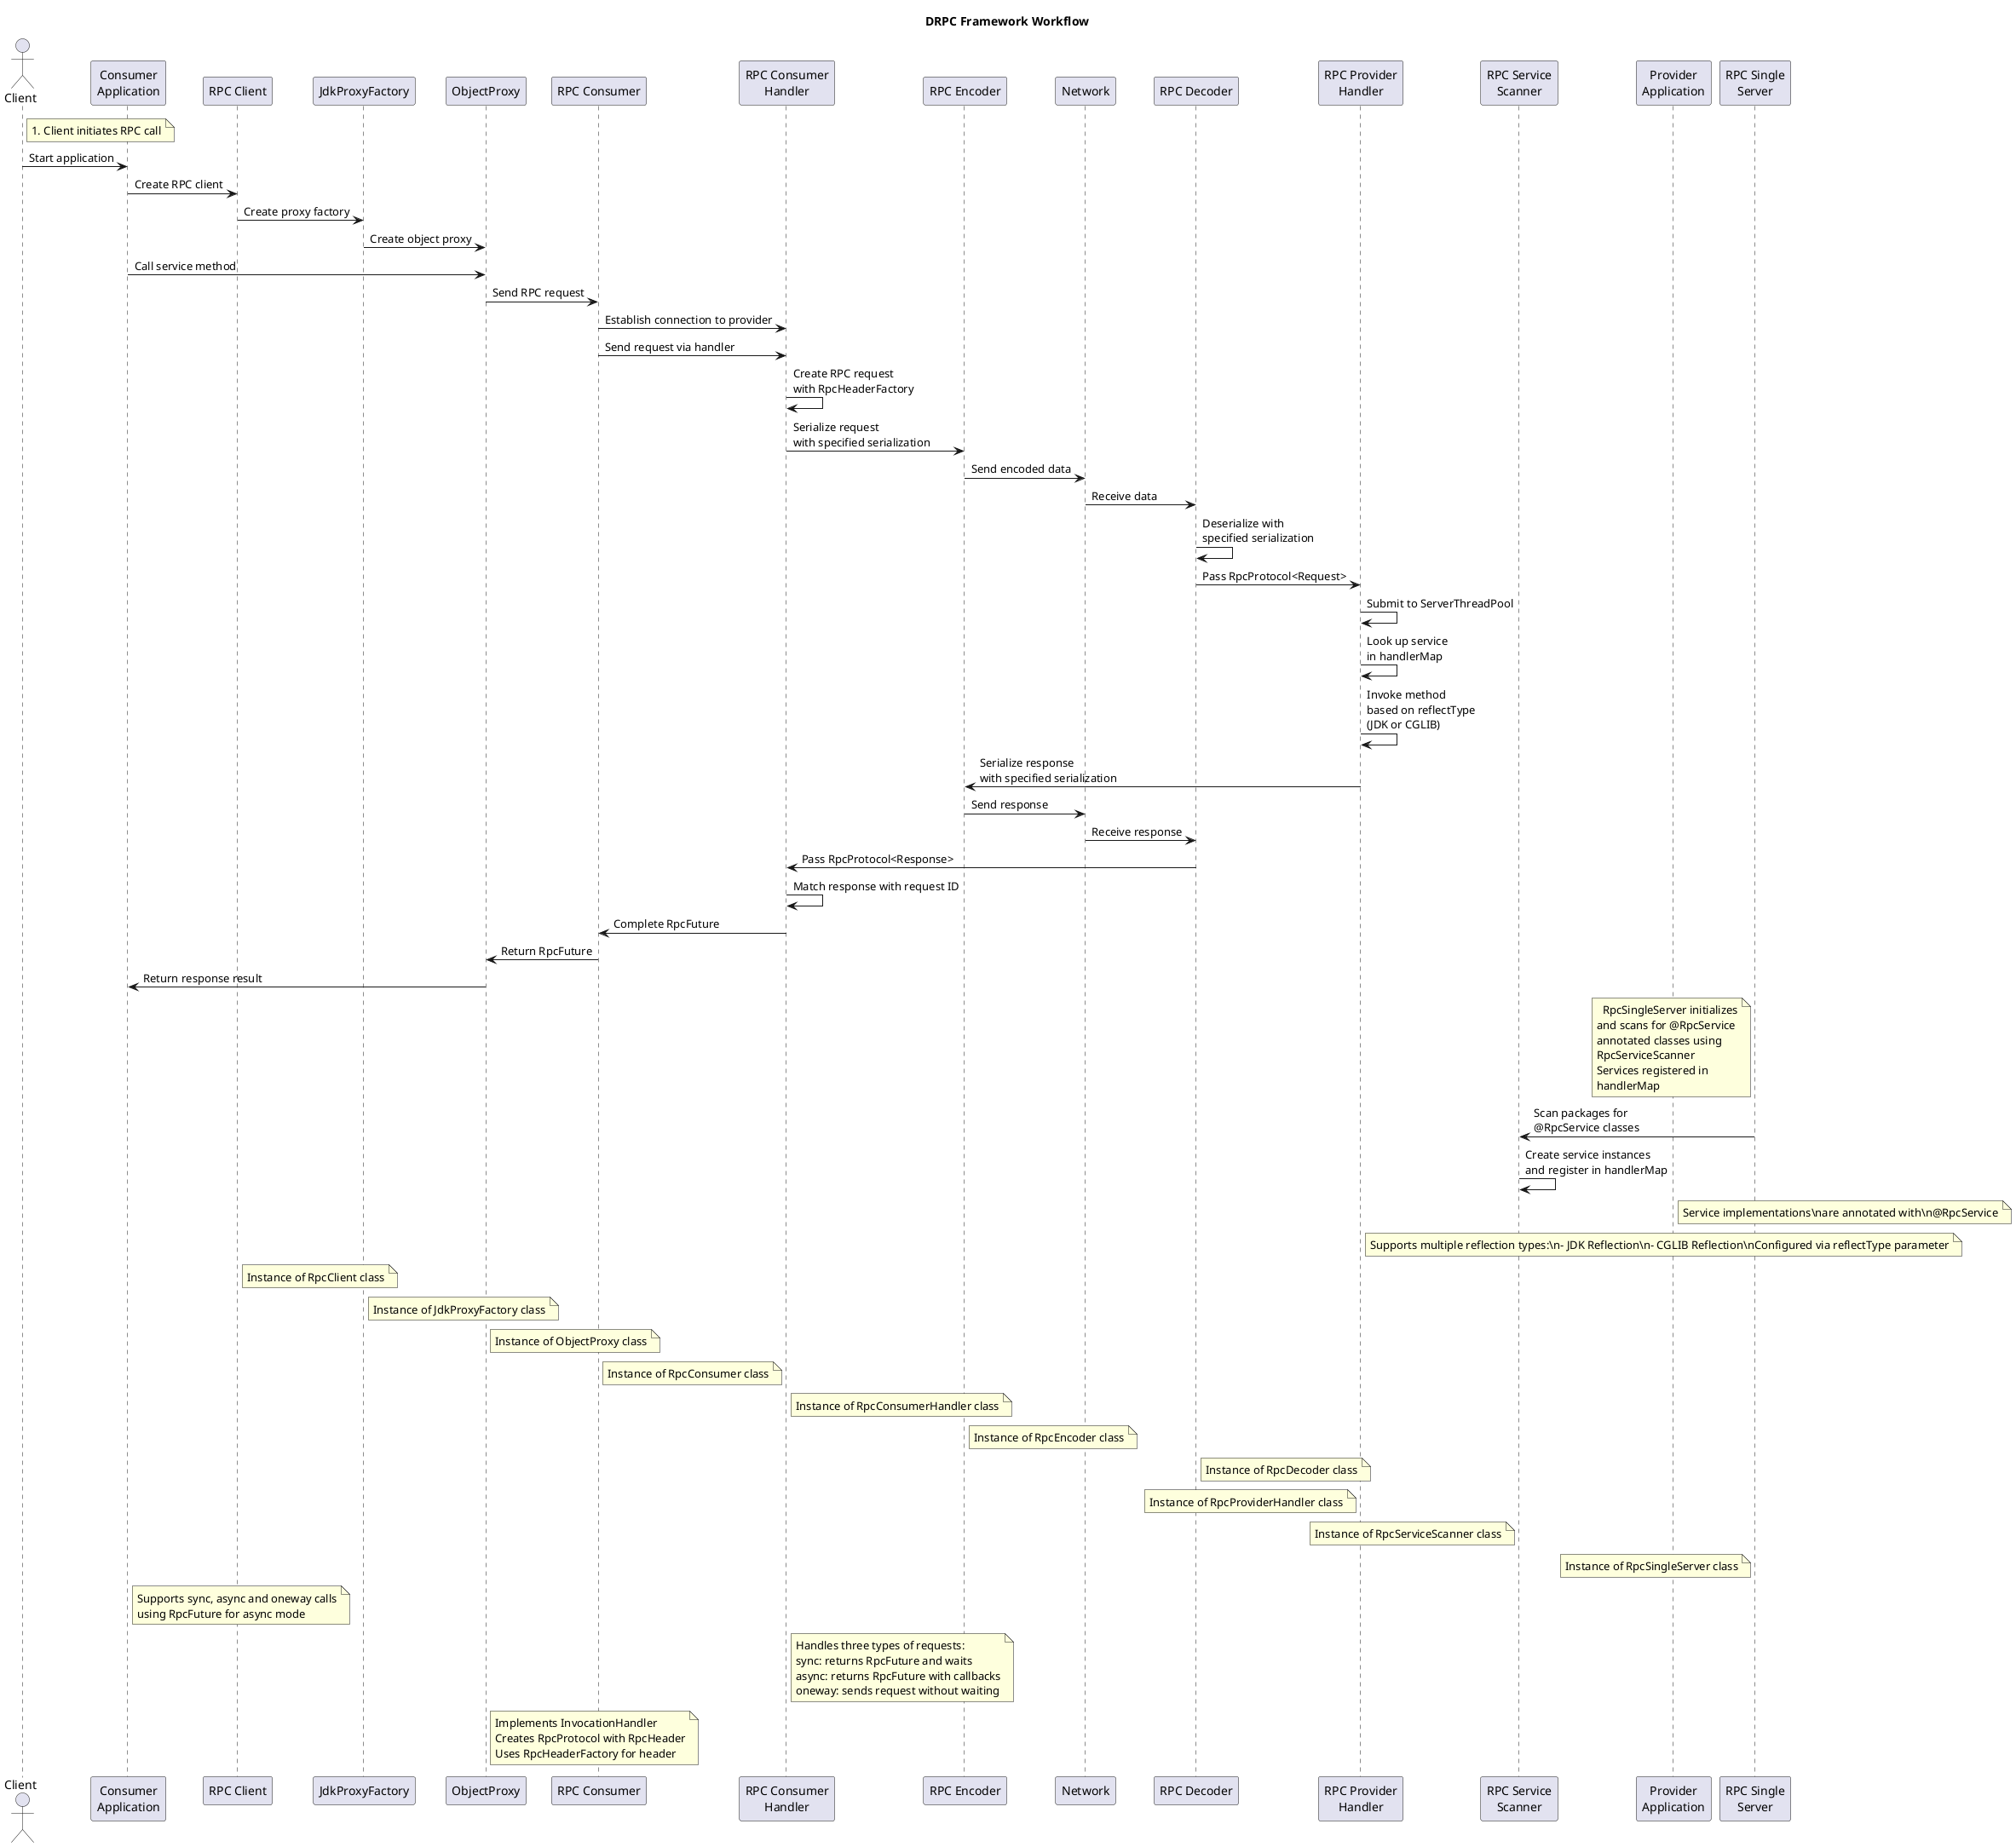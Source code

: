 @startuml
title DRPC Framework Workflow

actor "Client" as client
participant "Consumer\nApplication" as consumer
participant "RPC Client" as rpcClient
participant "JdkProxyFactory" as jdkProxyFactory
participant "ObjectProxy" as objectProxy
participant "RPC Consumer" as rpcConsumer
participant "RPC Consumer\nHandler" as consumerHandler
participant "RPC Encoder" as encoder
participant "Network" as network
participant "RPC Decoder" as decoder
participant "RPC Provider\nHandler" as providerHandler
participant "RPC Service\nScanner" as svcScanner
participant "Provider\nApplication" as provider
participant "RPC Single\nServer" as rpcServer

note right of client
  1. Client initiates RPC call
end note

client -> consumer : Start application
consumer -> rpcClient : Create RPC client
rpcClient -> jdkProxyFactory : Create proxy factory
jdkProxyFactory -> objectProxy : Create object proxy
consumer -> objectProxy : Call service method
objectProxy -> rpcConsumer : Send RPC request
rpcConsumer -> consumerHandler : Establish connection to provider
rpcConsumer -> consumerHandler : Send request via handler
consumerHandler -> consumerHandler : Create RPC request\nwith RpcHeaderFactory
consumerHandler -> encoder : Serialize request\nwith specified serialization
encoder -> network : Send encoded data
network -> decoder : Receive data
decoder -> decoder : Deserialize with\nspecified serialization
decoder -> providerHandler : Pass RpcProtocol<Request>
providerHandler -> providerHandler : Submit to ServerThreadPool
providerHandler -> providerHandler : Look up service\nin handlerMap
providerHandler -> providerHandler : Invoke method\nbased on reflectType\n(JDK or CGLIB)
providerHandler -> encoder : Serialize response\nwith specified serialization
encoder -> network : Send response
network -> decoder : Receive response
decoder -> consumerHandler : Pass RpcProtocol<Response>
consumerHandler -> consumerHandler : Match response with request ID
consumerHandler -> rpcConsumer : Complete RpcFuture
rpcConsumer -> objectProxy : Return RpcFuture
objectProxy -> consumer : Return response result

note left of rpcServer
  RpcSingleServer initializes
and scans for @RpcService
annotated classes using
RpcServiceScanner
Services registered in
handlerMap
end note

rpcServer -> svcScanner : Scan packages for\n@RpcService classes
svcScanner -> svcScanner : Create service instances\nand register in handlerMap

note right of provider
  Service implementations\nare annotated with\n@RpcService
end note

note right of providerHandler
  Supports multiple reflection types:\n- JDK Reflection\n- CGLIB Reflection\nConfigured via reflectType parameter
end note

' Relationship between workflow and core classes
note right of rpcClient
  Instance of RpcClient class
end note

note right of jdkProxyFactory
  Instance of JdkProxyFactory class
end note

note right of objectProxy
  Instance of ObjectProxy class
end note

note right of rpcConsumer
  Instance of RpcConsumer class
end note

note right of consumerHandler
  Instance of RpcConsumerHandler class
end note

note right of encoder
  Instance of RpcEncoder class
end note

note right of decoder
  Instance of RpcDecoder class
end note

note left of providerHandler
  Instance of RpcProviderHandler class
end note

note left of svcScanner
  Instance of RpcServiceScanner class
end note

note left of rpcServer
  Instance of RpcSingleServer class
end note

' New features for async and oneway calls
note right of consumer
  Supports sync, async and oneway calls
  using RpcFuture for async mode
end note

note right of consumerHandler
  Handles three types of requests:
  sync: returns RpcFuture and waits
  async: returns RpcFuture with callbacks
  oneway: sends request without waiting
end note

note right of objectProxy
  Implements InvocationHandler
  Creates RpcProtocol with RpcHeader
  Uses RpcHeaderFactory for header
end note

@enduml